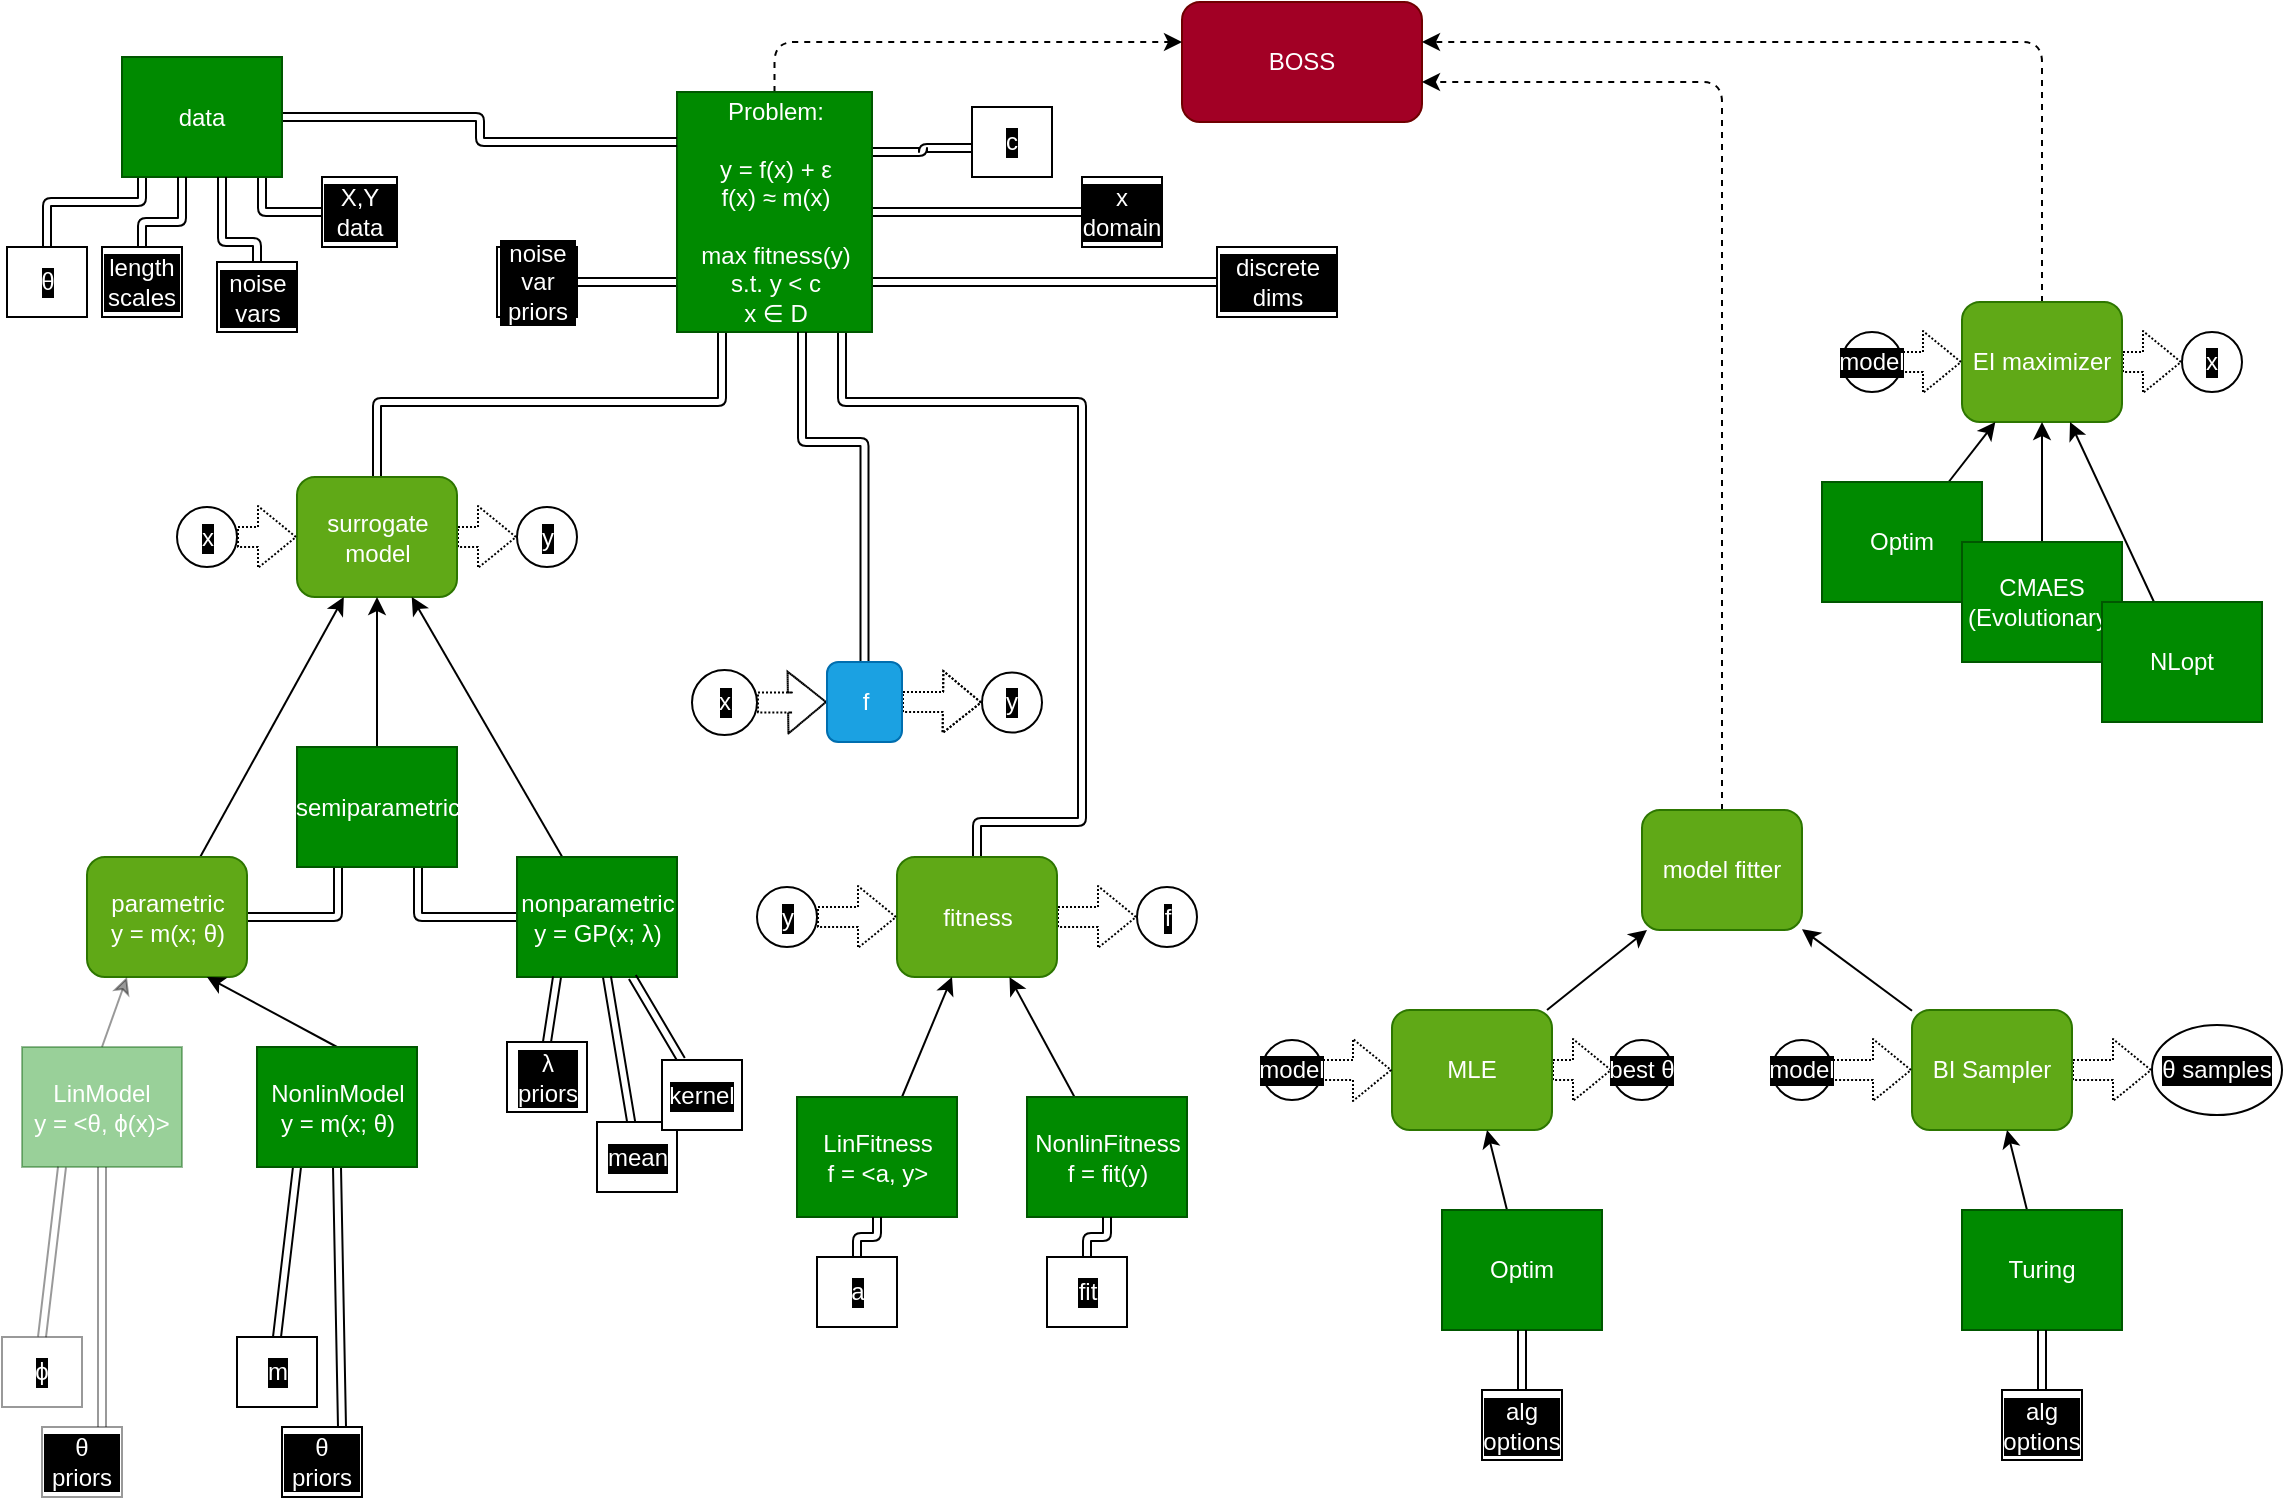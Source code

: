 <mxfile>
    <diagram id="b4evr6afsE_KYcXBCFgj" name="Page-1">
        <mxGraphModel dx="988" dy="720" grid="1" gridSize="10" guides="1" tooltips="1" connect="1" arrows="1" fold="1" page="1" pageScale="1" pageWidth="1169" pageHeight="827" math="0" shadow="0">
            <root>
                <mxCell id="0"/>
                <mxCell id="1" parent="0"/>
                <mxCell id="2" value="BOSS" style="rounded=1;whiteSpace=wrap;html=1;fillColor=#a20025;strokeColor=#6F0000;fontColor=#ffffff;" vertex="1" parent="1">
                    <mxGeometry x="600" y="10" width="120" height="60" as="geometry"/>
                </mxCell>
                <mxCell id="118" style="edgeStyle=orthogonalEdgeStyle;shape=flexArrow;rounded=1;html=1;exitX=1;exitY=0.5;exitDx=0;exitDy=0;entryX=0;entryY=0.5;entryDx=0;entryDy=0;dashed=1;dashPattern=1 1;strokeColor=default;fontColor=#FFFFFF;" edge="1" parent="1" source="6" target="117">
                    <mxGeometry relative="1" as="geometry"/>
                </mxCell>
                <mxCell id="244" style="edgeStyle=orthogonalEdgeStyle;shape=link;rounded=1;html=1;strokeColor=default;fontSize=18;fontColor=#FFFFFF;" edge="1" parent="1" source="6" target="241">
                    <mxGeometry relative="1" as="geometry">
                        <Array as="points">
                            <mxPoint x="498" y="420"/>
                            <mxPoint x="550" y="420"/>
                            <mxPoint x="550" y="210"/>
                            <mxPoint x="430" y="210"/>
                        </Array>
                    </mxGeometry>
                </mxCell>
                <mxCell id="6" value="fitness" style="rounded=1;whiteSpace=wrap;html=1;fillColor=#60a917;fontColor=#ffffff;strokeColor=#2D7600;" vertex="1" parent="1">
                    <mxGeometry x="457.5" y="437.5" width="80" height="60" as="geometry"/>
                </mxCell>
                <mxCell id="141" style="edgeStyle=orthogonalEdgeStyle;shape=flexArrow;rounded=1;html=1;exitX=1;exitY=0.5;exitDx=0;exitDy=0;entryX=0;entryY=0.5;entryDx=0;entryDy=0;dashed=1;dashPattern=1 1;strokeColor=default;fontColor=#FFFFFF;" edge="1" parent="1" source="7" target="138">
                    <mxGeometry relative="1" as="geometry"/>
                </mxCell>
                <mxCell id="242" style="edgeStyle=orthogonalEdgeStyle;rounded=1;html=1;strokeColor=default;fontSize=18;fontColor=#FFFFFF;shape=link;" edge="1" parent="1" source="7" target="241">
                    <mxGeometry relative="1" as="geometry">
                        <Array as="points">
                            <mxPoint x="198" y="210"/>
                            <mxPoint x="370" y="210"/>
                        </Array>
                    </mxGeometry>
                </mxCell>
                <mxCell id="7" value="surrogate model" style="rounded=1;whiteSpace=wrap;html=1;fillColor=#60a917;fontColor=#ffffff;strokeColor=#2D7600;" vertex="1" parent="1">
                    <mxGeometry x="157.5" y="247.5" width="80" height="60" as="geometry"/>
                </mxCell>
                <mxCell id="123" style="edgeStyle=orthogonalEdgeStyle;shape=flexArrow;rounded=1;html=1;exitX=1;exitY=0.5;exitDx=0;exitDy=0;entryX=0;entryY=0.5;entryDx=0;entryDy=0;dashed=1;dashPattern=1 1;strokeColor=default;fontColor=#FFFFFF;" edge="1" parent="1" source="28" target="122">
                    <mxGeometry relative="1" as="geometry"/>
                </mxCell>
                <mxCell id="206" style="edgeStyle=orthogonalEdgeStyle;rounded=1;html=1;dashed=1;strokeColor=default;fontColor=#FFFFFF;" edge="1" parent="1" source="28" target="2">
                    <mxGeometry relative="1" as="geometry">
                        <Array as="points">
                            <mxPoint x="1030" y="30"/>
                        </Array>
                    </mxGeometry>
                </mxCell>
                <mxCell id="28" value="EI maximizer" style="rounded=1;whiteSpace=wrap;html=1;fillColor=#60a917;fontColor=#ffffff;strokeColor=#2D7600;" vertex="1" parent="1">
                    <mxGeometry x="990" y="160" width="80" height="60" as="geometry"/>
                </mxCell>
                <mxCell id="270" style="edgeStyle=orthogonalEdgeStyle;rounded=1;html=1;dashed=1;strokeColor=default;fontSize=18;fontColor=#FFFFFF;" edge="1" parent="1" source="27" target="2">
                    <mxGeometry relative="1" as="geometry">
                        <Array as="points">
                            <mxPoint x="870" y="50"/>
                        </Array>
                    </mxGeometry>
                </mxCell>
                <mxCell id="27" value="model fitter" style="rounded=1;whiteSpace=wrap;html=1;fillColor=#60a917;fontColor=#ffffff;strokeColor=#2D7600;" vertex="1" parent="1">
                    <mxGeometry x="830" y="414" width="80" height="60" as="geometry"/>
                </mxCell>
                <mxCell id="47" style="edgeStyle=none;rounded=1;html=1;strokeColor=default;" edge="1" parent="1" source="43" target="6">
                    <mxGeometry relative="1" as="geometry"/>
                </mxCell>
                <mxCell id="43" value="LinFitness&#10;f = &lt;a, y&gt;" style="rounded=0;whiteSpace=wrap;fillColor=#008a00;fontColor=#ffffff;strokeColor=#005700;" vertex="1" parent="1">
                    <mxGeometry x="407.5" y="557.5" width="80" height="60" as="geometry"/>
                </mxCell>
                <mxCell id="48" style="edgeStyle=none;rounded=1;html=1;strokeColor=default;" edge="1" parent="1" source="44" target="6">
                    <mxGeometry relative="1" as="geometry"/>
                </mxCell>
                <mxCell id="44" value="NonlinFitness&lt;br&gt;f = fit(y)" style="rounded=0;whiteSpace=wrap;html=1;fillColor=#008a00;fontColor=#ffffff;strokeColor=#005700;" vertex="1" parent="1">
                    <mxGeometry x="522.5" y="557.5" width="80" height="60" as="geometry"/>
                </mxCell>
                <mxCell id="56" style="edgeStyle=none;rounded=1;html=1;strokeColor=default;" edge="1" parent="1" source="49" target="7">
                    <mxGeometry relative="1" as="geometry"/>
                </mxCell>
                <mxCell id="58" style="edgeStyle=orthogonalEdgeStyle;shape=link;rounded=1;html=1;strokeColor=default;" edge="1" parent="1" source="49" target="51">
                    <mxGeometry relative="1" as="geometry">
                        <Array as="points">
                            <mxPoint x="218" y="467.5"/>
                        </Array>
                    </mxGeometry>
                </mxCell>
                <mxCell id="49" value="nonparametric&#10;y = GP(x; λ)" style="rounded=0;whiteSpace=wrap;fillColor=#008a00;fontColor=#ffffff;strokeColor=#005700;" vertex="1" parent="1">
                    <mxGeometry x="267.5" y="437.5" width="80" height="60" as="geometry"/>
                </mxCell>
                <mxCell id="55" style="rounded=1;html=1;strokeColor=default;" edge="1" parent="1" source="50" target="7">
                    <mxGeometry relative="1" as="geometry"/>
                </mxCell>
                <mxCell id="57" style="edgeStyle=orthogonalEdgeStyle;rounded=1;html=1;strokeColor=default;shape=link;" edge="1" parent="1" source="50" target="51">
                    <mxGeometry relative="1" as="geometry">
                        <Array as="points">
                            <mxPoint x="178" y="467.5"/>
                        </Array>
                    </mxGeometry>
                </mxCell>
                <mxCell id="50" value="parametric&#10;y = m(x; θ)" style="rounded=1;whiteSpace=wrap;strokeColor=#2D7600;fillColor=#60a917;fontColor=#ffffff;" vertex="1" parent="1">
                    <mxGeometry x="52.5" y="437.5" width="80" height="60" as="geometry"/>
                </mxCell>
                <mxCell id="53" style="rounded=1;html=1;strokeColor=default;" edge="1" parent="1" source="51" target="7">
                    <mxGeometry relative="1" as="geometry"/>
                </mxCell>
                <mxCell id="51" value="semiparametric" style="rounded=0;whiteSpace=wrap;html=1;fillColor=#008a00;fontColor=#ffffff;strokeColor=#005700;" vertex="1" parent="1">
                    <mxGeometry x="157.5" y="382.5" width="80" height="60" as="geometry"/>
                </mxCell>
                <mxCell id="61" style="rounded=1;html=1;strokeColor=default;" edge="1" parent="1" source="59" target="27">
                    <mxGeometry relative="1" as="geometry"/>
                </mxCell>
                <mxCell id="133" style="edgeStyle=orthogonalEdgeStyle;shape=flexArrow;rounded=1;html=1;exitX=1;exitY=0.5;exitDx=0;exitDy=0;entryX=0;entryY=0.5;entryDx=0;entryDy=0;dashed=1;dashPattern=1 1;strokeColor=default;fontColor=#FFFFFF;" edge="1" parent="1" source="59" target="126">
                    <mxGeometry relative="1" as="geometry"/>
                </mxCell>
                <mxCell id="59" value="MLE" style="rounded=1;whiteSpace=wrap;html=1;fillColor=#60a917;strokeColor=#2D7600;fontColor=#ffffff;" vertex="1" parent="1">
                    <mxGeometry x="705" y="514" width="80" height="60" as="geometry"/>
                </mxCell>
                <mxCell id="62" style="edgeStyle=none;rounded=1;html=1;strokeColor=default;" edge="1" parent="1" source="60" target="27">
                    <mxGeometry relative="1" as="geometry"/>
                </mxCell>
                <mxCell id="137" style="edgeStyle=orthogonalEdgeStyle;shape=flexArrow;rounded=1;html=1;exitX=1;exitY=0.5;exitDx=0;exitDy=0;entryX=0;entryY=0.5;entryDx=0;entryDy=0;dashed=1;dashPattern=1 1;strokeColor=default;fontColor=#FFFFFF;" edge="1" parent="1" source="60" target="130">
                    <mxGeometry relative="1" as="geometry"/>
                </mxCell>
                <mxCell id="60" value="BI Sampler" style="rounded=1;whiteSpace=wrap;html=1;fillColor=#60a917;strokeColor=#2D7600;fontColor=#ffffff;" vertex="1" parent="1">
                    <mxGeometry x="965" y="514" width="80" height="60" as="geometry"/>
                </mxCell>
                <mxCell id="235" style="rounded=1;html=1;strokeColor=default;fontColor=#FFFFFF;" edge="1" parent="1" source="71" target="28">
                    <mxGeometry relative="1" as="geometry">
                        <mxPoint x="1013.333" y="220" as="targetPoint"/>
                    </mxGeometry>
                </mxCell>
                <mxCell id="71" value="Optim" style="rounded=0;whiteSpace=wrap;html=1;fillColor=#008a00;fontColor=#ffffff;strokeColor=#005700;" vertex="1" parent="1">
                    <mxGeometry x="920" y="250" width="80" height="60" as="geometry"/>
                </mxCell>
                <mxCell id="74" style="edgeStyle=none;rounded=1;html=1;strokeColor=default;fontColor=#FFFFFF;" edge="1" parent="1" source="73" target="59">
                    <mxGeometry relative="1" as="geometry"/>
                </mxCell>
                <mxCell id="73" value="Optim" style="rounded=0;whiteSpace=wrap;html=1;fillColor=#008a00;fontColor=#ffffff;strokeColor=#005700;" vertex="1" parent="1">
                    <mxGeometry x="730" y="614" width="80" height="60" as="geometry"/>
                </mxCell>
                <mxCell id="236" style="edgeStyle=none;rounded=1;html=1;strokeColor=default;fontColor=#FFFFFF;" edge="1" parent="1" source="75" target="28">
                    <mxGeometry relative="1" as="geometry">
                        <mxPoint x="1037.5" y="220" as="targetPoint"/>
                    </mxGeometry>
                </mxCell>
                <mxCell id="75" value="CMAES (Evolutionary)" style="rounded=0;whiteSpace=wrap;html=1;fillColor=#008a00;fontColor=#ffffff;strokeColor=#005700;" vertex="1" parent="1">
                    <mxGeometry x="990" y="280" width="80" height="60" as="geometry"/>
                </mxCell>
                <mxCell id="237" style="edgeStyle=none;rounded=1;html=1;strokeColor=default;fontColor=#FFFFFF;" edge="1" parent="1" source="76" target="28">
                    <mxGeometry relative="1" as="geometry">
                        <mxPoint x="1052" y="220" as="targetPoint"/>
                    </mxGeometry>
                </mxCell>
                <mxCell id="76" value="NLopt" style="rounded=0;whiteSpace=wrap;html=1;fillColor=#008a00;fontColor=#ffffff;strokeColor=#005700;" vertex="1" parent="1">
                    <mxGeometry x="1060" y="310" width="80" height="60" as="geometry"/>
                </mxCell>
                <mxCell id="82" style="edgeStyle=none;rounded=1;html=1;strokeColor=default;fontColor=#FFFFFF;" edge="1" parent="1" source="81" target="60">
                    <mxGeometry relative="1" as="geometry"/>
                </mxCell>
                <mxCell id="81" value="Turing" style="rounded=0;whiteSpace=wrap;html=1;fillColor=#008a00;fontColor=#ffffff;strokeColor=#005700;" vertex="1" parent="1">
                    <mxGeometry x="990" y="614" width="80" height="60" as="geometry"/>
                </mxCell>
                <mxCell id="106" style="edgeStyle=orthogonalEdgeStyle;shape=link;rounded=1;html=1;strokeColor=default;fontColor=#FFFFFF;" edge="1" parent="1" source="101" target="43">
                    <mxGeometry relative="1" as="geometry"/>
                </mxCell>
                <mxCell id="101" value="a" style="rounded=0;whiteSpace=wrap;labelBackgroundColor=#000000;fontColor=#FFFFFF;" vertex="1" parent="1">
                    <mxGeometry x="417.5" y="637.5" width="40" height="35" as="geometry"/>
                </mxCell>
                <mxCell id="104" style="edgeStyle=orthogonalEdgeStyle;shape=link;rounded=1;html=1;strokeColor=default;fontColor=#FFFFFF;" edge="1" parent="1" source="103" target="44">
                    <mxGeometry relative="1" as="geometry"/>
                </mxCell>
                <mxCell id="103" value="fit" style="rounded=0;whiteSpace=wrap;labelBackgroundColor=#000000;fontColor=#FFFFFF;" vertex="1" parent="1">
                    <mxGeometry x="532.5" y="637.5" width="40" height="35" as="geometry"/>
                </mxCell>
                <mxCell id="186" style="shape=link;rounded=1;html=1;exitX=0.5;exitY=0;exitDx=0;exitDy=0;entryX=0.25;entryY=1;entryDx=0;entryDy=0;strokeColor=default;fontColor=#FFFFFF;" edge="1" parent="1" source="107" target="143">
                    <mxGeometry relative="1" as="geometry"/>
                </mxCell>
                <mxCell id="107" value="m" style="rounded=0;whiteSpace=wrap;labelBackgroundColor=#000000;fontColor=#FFFFFF;" vertex="1" parent="1">
                    <mxGeometry x="127.5" y="677.5" width="40" height="35" as="geometry"/>
                </mxCell>
                <mxCell id="189" style="shape=link;rounded=1;html=1;exitX=0.75;exitY=0;exitDx=0;exitDy=0;entryX=0.5;entryY=1;entryDx=0;entryDy=0;strokeColor=default;fontColor=#FFFFFF;" edge="1" parent="1" source="108" target="143">
                    <mxGeometry relative="1" as="geometry"/>
                </mxCell>
                <mxCell id="108" value="θ priors" style="rounded=0;whiteSpace=wrap;labelBackgroundColor=#000000;fontColor=#FFFFFF;" vertex="1" parent="1">
                    <mxGeometry x="150" y="722.5" width="40" height="35" as="geometry"/>
                </mxCell>
                <mxCell id="116" style="edgeStyle=orthogonalEdgeStyle;shape=flexArrow;rounded=1;html=1;exitX=1;exitY=0.5;exitDx=0;exitDy=0;entryX=0;entryY=0.5;entryDx=0;entryDy=0;dashed=1;dashPattern=1 1;strokeColor=default;fontColor=#FFFFFF;" edge="1" parent="1" source="115" target="6">
                    <mxGeometry relative="1" as="geometry"/>
                </mxCell>
                <mxCell id="115" value="y" style="ellipse;whiteSpace=wrap;html=1;aspect=fixed;labelBackgroundColor=#000000;fontColor=#FFFFFF;" vertex="1" parent="1">
                    <mxGeometry x="387.5" y="452.5" width="30" height="30" as="geometry"/>
                </mxCell>
                <mxCell id="117" value="f" style="ellipse;whiteSpace=wrap;html=1;aspect=fixed;labelBackgroundColor=#000000;fontColor=#FFFFFF;" vertex="1" parent="1">
                    <mxGeometry x="577.5" y="452.5" width="30" height="30" as="geometry"/>
                </mxCell>
                <mxCell id="121" style="edgeStyle=orthogonalEdgeStyle;shape=flexArrow;rounded=1;html=1;exitX=1;exitY=0.5;exitDx=0;exitDy=0;entryX=0;entryY=0.5;entryDx=0;entryDy=0;dashed=1;dashPattern=1 1;strokeColor=default;fontColor=#FFFFFF;" edge="1" parent="1" source="120" target="28">
                    <mxGeometry relative="1" as="geometry"/>
                </mxCell>
                <mxCell id="120" value="model" style="ellipse;whiteSpace=wrap;html=1;aspect=fixed;labelBackgroundColor=#000000;fontColor=#FFFFFF;" vertex="1" parent="1">
                    <mxGeometry x="930" y="175" width="30" height="30" as="geometry"/>
                </mxCell>
                <mxCell id="122" value="x" style="ellipse;whiteSpace=wrap;html=1;aspect=fixed;labelBackgroundColor=#000000;fontColor=#FFFFFF;" vertex="1" parent="1">
                    <mxGeometry x="1100" y="175" width="30" height="30" as="geometry"/>
                </mxCell>
                <mxCell id="132" style="edgeStyle=orthogonalEdgeStyle;shape=flexArrow;rounded=1;html=1;exitX=1;exitY=0.5;exitDx=0;exitDy=0;entryX=0;entryY=0.5;entryDx=0;entryDy=0;dashed=1;dashPattern=1 1;strokeColor=default;fontColor=#FFFFFF;" edge="1" parent="1" source="124" target="59">
                    <mxGeometry relative="1" as="geometry"/>
                </mxCell>
                <mxCell id="124" value="model" style="ellipse;whiteSpace=wrap;html=1;aspect=fixed;labelBackgroundColor=#000000;fontColor=#FFFFFF;" vertex="1" parent="1">
                    <mxGeometry x="640" y="529" width="30" height="30" as="geometry"/>
                </mxCell>
                <mxCell id="135" style="edgeStyle=orthogonalEdgeStyle;shape=flexArrow;rounded=1;html=1;exitX=1;exitY=0.5;exitDx=0;exitDy=0;entryX=0;entryY=0.5;entryDx=0;entryDy=0;dashed=1;dashPattern=1 1;strokeColor=default;fontColor=#FFFFFF;" edge="1" parent="1" source="125" target="60">
                    <mxGeometry relative="1" as="geometry"/>
                </mxCell>
                <mxCell id="125" value="model" style="ellipse;whiteSpace=wrap;html=1;aspect=fixed;labelBackgroundColor=#000000;fontColor=#FFFFFF;" vertex="1" parent="1">
                    <mxGeometry x="895" y="529" width="30" height="30" as="geometry"/>
                </mxCell>
                <mxCell id="126" value="best θ" style="ellipse;whiteSpace=wrap;aspect=fixed;labelBackgroundColor=#000000;fontColor=#FFFFFF;" vertex="1" parent="1">
                    <mxGeometry x="815" y="529" width="30" height="30" as="geometry"/>
                </mxCell>
                <mxCell id="130" value="θ samples" style="ellipse;whiteSpace=wrap;html=1;labelBackgroundColor=#000000;fontColor=#FFFFFF;" vertex="1" parent="1">
                    <mxGeometry x="1085" y="521.5" width="65" height="45" as="geometry"/>
                </mxCell>
                <mxCell id="138" value="y" style="ellipse;whiteSpace=wrap;html=1;aspect=fixed;labelBackgroundColor=#000000;fontColor=#FFFFFF;" vertex="1" parent="1">
                    <mxGeometry x="267.5" y="262.5" width="30" height="30" as="geometry"/>
                </mxCell>
                <mxCell id="140" style="edgeStyle=orthogonalEdgeStyle;shape=flexArrow;rounded=1;html=1;exitX=1;exitY=0.5;exitDx=0;exitDy=0;entryX=0;entryY=0.5;entryDx=0;entryDy=0;dashed=1;dashPattern=1 1;strokeColor=default;fontColor=#FFFFFF;" edge="1" parent="1" source="139" target="7">
                    <mxGeometry relative="1" as="geometry"/>
                </mxCell>
                <mxCell id="139" value="x" style="ellipse;whiteSpace=wrap;html=1;aspect=fixed;labelBackgroundColor=#000000;fontColor=#FFFFFF;" vertex="1" parent="1">
                    <mxGeometry x="97.5" y="262.5" width="30" height="30" as="geometry"/>
                </mxCell>
                <mxCell id="179" style="rounded=1;html=1;exitX=0.5;exitY=0;exitDx=0;exitDy=0;entryX=0.25;entryY=1;entryDx=0;entryDy=0;strokeColor=default;fontColor=#FFFFFF;opacity=40;" edge="1" parent="1" source="142" target="50">
                    <mxGeometry relative="1" as="geometry"/>
                </mxCell>
                <mxCell id="142" value="LinModel&#10;y = &lt;θ, ϕ(x)&gt;" style="rounded=0;whiteSpace=wrap;fillColor=#008a00;fontColor=#ffffff;strokeColor=#005700;opacity=40;" vertex="1" parent="1">
                    <mxGeometry x="20" y="532.5" width="80" height="60" as="geometry"/>
                </mxCell>
                <mxCell id="180" style="edgeStyle=none;rounded=1;html=1;exitX=0.5;exitY=0;exitDx=0;exitDy=0;entryX=0.75;entryY=1;entryDx=0;entryDy=0;strokeColor=default;fontColor=#FFFFFF;" edge="1" parent="1" source="143" target="50">
                    <mxGeometry relative="1" as="geometry"/>
                </mxCell>
                <mxCell id="143" value="NonlinModel&lt;br&gt;y = m(x; θ)" style="rounded=0;whiteSpace=wrap;html=1;fillColor=#008a00;fontColor=#ffffff;strokeColor=#005700;" vertex="1" parent="1">
                    <mxGeometry x="137.5" y="532.5" width="80" height="60" as="geometry"/>
                </mxCell>
                <mxCell id="190" style="shape=link;rounded=1;html=1;exitX=0.5;exitY=0;exitDx=0;exitDy=0;entryX=0.25;entryY=1;entryDx=0;entryDy=0;strokeColor=default;fontColor=#FFFFFF;opacity=40;" edge="1" parent="1" source="147" target="142">
                    <mxGeometry relative="1" as="geometry"/>
                </mxCell>
                <mxCell id="147" value="ϕ" style="rounded=0;whiteSpace=wrap;labelBackgroundColor=#000000;fontColor=#FFFFFF;opacity=40;" vertex="1" parent="1">
                    <mxGeometry x="10" y="677.5" width="40" height="35" as="geometry"/>
                </mxCell>
                <mxCell id="192" style="shape=link;rounded=1;html=1;exitX=0.75;exitY=0;exitDx=0;exitDy=0;entryX=0.5;entryY=1;entryDx=0;entryDy=0;strokeColor=default;fontColor=#FFFFFF;opacity=40;" edge="1" parent="1" source="150" target="142">
                    <mxGeometry relative="1" as="geometry"/>
                </mxCell>
                <mxCell id="150" value="θ priors" style="rounded=0;whiteSpace=wrap;labelBackgroundColor=#000000;fontColor=#FFFFFF;opacity=40;" vertex="1" parent="1">
                    <mxGeometry x="30" y="722.5" width="40" height="35" as="geometry"/>
                </mxCell>
                <mxCell id="194" style="shape=link;rounded=1;html=1;exitX=0.5;exitY=0;exitDx=0;exitDy=0;entryX=0.25;entryY=1;entryDx=0;entryDy=0;strokeColor=default;fontColor=#FFFFFF;" edge="1" parent="1" source="155" target="49">
                    <mxGeometry relative="1" as="geometry"/>
                </mxCell>
                <mxCell id="155" value="λ&#10;priors" style="rounded=0;whiteSpace=wrap;labelBackgroundColor=#000000;fontColor=#FFFFFF;" vertex="1" parent="1">
                    <mxGeometry x="262.5" y="530" width="40" height="35" as="geometry"/>
                </mxCell>
                <mxCell id="255" style="edgeStyle=orthogonalEdgeStyle;shape=link;rounded=1;html=1;strokeColor=default;fontSize=18;fontColor=#FFFFFF;" edge="1" parent="1" source="157" target="241">
                    <mxGeometry relative="1" as="geometry">
                        <Array as="points">
                            <mxPoint x="330" y="150"/>
                            <mxPoint x="330" y="150"/>
                        </Array>
                    </mxGeometry>
                </mxCell>
                <mxCell id="157" value="noise var priors" style="rounded=0;whiteSpace=wrap;labelBackgroundColor=#000000;fontColor=#FFFFFF;" vertex="1" parent="1">
                    <mxGeometry x="257.5" y="132.5" width="40" height="35" as="geometry"/>
                </mxCell>
                <mxCell id="257" style="edgeStyle=orthogonalEdgeStyle;shape=link;rounded=1;html=1;strokeColor=default;fontSize=18;fontColor=#FFFFFF;" edge="1" parent="1" source="158" target="256">
                    <mxGeometry relative="1" as="geometry">
                        <Array as="points">
                            <mxPoint x="140" y="115"/>
                        </Array>
                    </mxGeometry>
                </mxCell>
                <mxCell id="158" value="X,Y data" style="rounded=0;whiteSpace=wrap;labelBackgroundColor=#000000;fontColor=#FFFFFF;" vertex="1" parent="1">
                    <mxGeometry x="170" y="97.5" width="37.5" height="35" as="geometry"/>
                </mxCell>
                <mxCell id="258" style="edgeStyle=orthogonalEdgeStyle;shape=link;rounded=1;html=1;strokeColor=default;fontSize=18;fontColor=#FFFFFF;" edge="1" parent="1" source="160" target="256">
                    <mxGeometry relative="1" as="geometry">
                        <Array as="points">
                            <mxPoint x="33" y="110"/>
                            <mxPoint x="80" y="110"/>
                        </Array>
                    </mxGeometry>
                </mxCell>
                <mxCell id="160" value="θ" style="rounded=0;whiteSpace=wrap;labelBackgroundColor=#000000;fontColor=#FFFFFF;" vertex="1" parent="1">
                    <mxGeometry x="12.5" y="132.5" width="40" height="35" as="geometry"/>
                </mxCell>
                <mxCell id="249" style="edgeStyle=orthogonalEdgeStyle;shape=link;rounded=1;html=1;strokeColor=default;fontSize=18;fontColor=#FFFFFF;" edge="1" parent="1" source="166" target="241">
                    <mxGeometry relative="1" as="geometry">
                        <Array as="points">
                            <mxPoint x="570.5" y="115"/>
                        </Array>
                    </mxGeometry>
                </mxCell>
                <mxCell id="166" value="x domain" style="rounded=0;whiteSpace=wrap;labelBackgroundColor=#000000;fontColor=#FFFFFF;" vertex="1" parent="1">
                    <mxGeometry x="550" y="97.5" width="40" height="35" as="geometry"/>
                </mxCell>
                <mxCell id="176" style="edgeStyle=orthogonalEdgeStyle;shape=link;rounded=1;html=1;strokeColor=default;fontColor=#FFFFFF;" edge="1" parent="1" source="175" target="73">
                    <mxGeometry relative="1" as="geometry"/>
                </mxCell>
                <mxCell id="175" value="alg options" style="rounded=0;whiteSpace=wrap;labelBackgroundColor=#000000;fontColor=#FFFFFF;" vertex="1" parent="1">
                    <mxGeometry x="750" y="704" width="40" height="35" as="geometry"/>
                </mxCell>
                <mxCell id="178" style="edgeStyle=orthogonalEdgeStyle;shape=link;rounded=1;html=1;strokeColor=default;fontColor=#FFFFFF;" edge="1" parent="1" source="177" target="81">
                    <mxGeometry relative="1" as="geometry"/>
                </mxCell>
                <mxCell id="177" value="alg options" style="rounded=0;whiteSpace=wrap;labelBackgroundColor=#000000;fontColor=#FFFFFF;" vertex="1" parent="1">
                    <mxGeometry x="1010" y="704" width="40" height="35" as="geometry"/>
                </mxCell>
                <mxCell id="252" style="edgeStyle=orthogonalEdgeStyle;shape=flexArrow;rounded=1;html=1;entryX=0;entryY=0.5;entryDx=0;entryDy=0;strokeColor=default;fontSize=18;fontColor=#FFFFFF;dashed=1;dashPattern=1 1;" edge="1" parent="1" source="214" target="251">
                    <mxGeometry relative="1" as="geometry"/>
                </mxCell>
                <mxCell id="214" value="x" style="ellipse;whiteSpace=wrap;html=1;aspect=fixed;labelBackgroundColor=#000000;fontColor=#FFFFFF;" vertex="1" parent="1">
                    <mxGeometry x="355" y="344" width="32.5" height="32.5" as="geometry"/>
                </mxCell>
                <mxCell id="215" value="y" style="ellipse;whiteSpace=wrap;html=1;aspect=fixed;labelBackgroundColor=#000000;fontColor=#FFFFFF;" vertex="1" parent="1">
                    <mxGeometry x="500" y="345.25" width="30" height="30" as="geometry"/>
                </mxCell>
                <mxCell id="248" style="edgeStyle=orthogonalEdgeStyle;shape=link;rounded=1;html=1;strokeColor=default;fontSize=18;fontColor=#FFFFFF;" edge="1" parent="1" source="219" target="241">
                    <mxGeometry relative="1" as="geometry">
                        <Array as="points">
                            <mxPoint x="470.5" y="83"/>
                            <mxPoint x="470.5" y="85"/>
                        </Array>
                    </mxGeometry>
                </mxCell>
                <mxCell id="219" value="c" style="rounded=0;whiteSpace=wrap;labelBackgroundColor=#000000;fontColor=#FFFFFF;" vertex="1" parent="1">
                    <mxGeometry x="495" y="62.5" width="40" height="35" as="geometry"/>
                </mxCell>
                <mxCell id="250" style="edgeStyle=orthogonalEdgeStyle;shape=link;rounded=1;html=1;strokeColor=default;fontSize=18;fontColor=#FFFFFF;" edge="1" parent="1" source="225" target="241">
                    <mxGeometry relative="1" as="geometry">
                        <Array as="points">
                            <mxPoint x="647.5" y="135"/>
                        </Array>
                    </mxGeometry>
                </mxCell>
                <mxCell id="225" value="discrete dims" style="rounded=0;whiteSpace=wrap;labelBackgroundColor=#000000;fontColor=#FFFFFF;" vertex="1" parent="1">
                    <mxGeometry x="617.5" y="132.5" width="60" height="35" as="geometry"/>
                </mxCell>
                <mxCell id="246" style="edgeStyle=orthogonalEdgeStyle;rounded=1;html=1;strokeColor=default;fontSize=18;fontColor=#FFFFFF;dashed=1;" edge="1" parent="1" source="241" target="2">
                    <mxGeometry relative="1" as="geometry">
                        <Array as="points">
                            <mxPoint x="396" y="30"/>
                        </Array>
                    </mxGeometry>
                </mxCell>
                <mxCell id="241" value="Problem:&#10;&#10;y = f(x) + ε&#10;f(x) ≈ m(x)&#10;&#10;max fitness(y)&#10;s.t. y &lt; c&#10;x ∈ D" style="rounded=0;whiteSpace=wrap;fillColor=#008a00;fontColor=#ffffff;strokeColor=#005700;" vertex="1" parent="1">
                    <mxGeometry x="347.5" y="55" width="97.5" height="120" as="geometry"/>
                </mxCell>
                <mxCell id="253" style="edgeStyle=orthogonalEdgeStyle;shape=flexArrow;rounded=1;html=1;entryX=0;entryY=0.5;entryDx=0;entryDy=0;dashed=1;dashPattern=1 1;strokeColor=default;fontSize=18;fontColor=#FFFFFF;" edge="1" parent="1" source="251" target="215">
                    <mxGeometry relative="1" as="geometry"/>
                </mxCell>
                <mxCell id="254" style="edgeStyle=orthogonalEdgeStyle;shape=link;rounded=1;html=1;strokeColor=default;fontSize=18;fontColor=#FFFFFF;" edge="1" parent="1" source="251" target="241">
                    <mxGeometry relative="1" as="geometry">
                        <Array as="points">
                            <mxPoint x="441" y="230"/>
                            <mxPoint x="410" y="230"/>
                        </Array>
                    </mxGeometry>
                </mxCell>
                <mxCell id="251" value="f" style="rounded=1;whiteSpace=wrap;html=1;fillColor=#1ba1e2;fontColor=#ffffff;strokeColor=#006EAF;" vertex="1" parent="1">
                    <mxGeometry x="422.5" y="340" width="37.5" height="40" as="geometry"/>
                </mxCell>
                <mxCell id="259" style="edgeStyle=orthogonalEdgeStyle;shape=link;rounded=1;html=1;strokeColor=default;fontSize=18;fontColor=#FFFFFF;" edge="1" parent="1" source="256" target="241">
                    <mxGeometry relative="1" as="geometry">
                        <Array as="points">
                            <mxPoint x="249" y="68"/>
                            <mxPoint x="249" y="80"/>
                        </Array>
                    </mxGeometry>
                </mxCell>
                <mxCell id="256" value="data" style="rounded=0;whiteSpace=wrap;html=1;fillColor=#008a00;fontColor=#ffffff;strokeColor=#005700;" vertex="1" parent="1">
                    <mxGeometry x="70" y="37.5" width="80" height="60" as="geometry"/>
                </mxCell>
                <mxCell id="274" style="edgeStyle=none;shape=link;rounded=1;html=1;strokeColor=default;fontSize=18;fontColor=#FFFFFF;" edge="1" parent="1" source="271" target="49">
                    <mxGeometry relative="1" as="geometry"/>
                </mxCell>
                <mxCell id="271" value="mean" style="rounded=0;whiteSpace=wrap;labelBackgroundColor=#000000;fontColor=#FFFFFF;" vertex="1" parent="1">
                    <mxGeometry x="307.5" y="570" width="40" height="35" as="geometry"/>
                </mxCell>
                <mxCell id="273" style="rounded=1;html=1;strokeColor=default;fontSize=18;fontColor=#FFFFFF;shape=link;" edge="1" parent="1" source="272" target="49">
                    <mxGeometry relative="1" as="geometry"/>
                </mxCell>
                <mxCell id="272" value="kernel" style="rounded=0;whiteSpace=wrap;labelBackgroundColor=#000000;fontColor=#FFFFFF;" vertex="1" parent="1">
                    <mxGeometry x="340" y="539" width="40" height="35" as="geometry"/>
                </mxCell>
                <mxCell id="277" style="edgeStyle=orthogonalEdgeStyle;shape=link;rounded=1;html=1;strokeColor=default;fontSize=18;fontColor=#FFFFFF;" edge="1" parent="1" source="275" target="256">
                    <mxGeometry relative="1" as="geometry">
                        <Array as="points">
                            <mxPoint x="80" y="120"/>
                            <mxPoint x="100" y="120"/>
                        </Array>
                    </mxGeometry>
                </mxCell>
                <mxCell id="275" value="length scales" style="rounded=0;whiteSpace=wrap;labelBackgroundColor=#000000;fontColor=#FFFFFF;" vertex="1" parent="1">
                    <mxGeometry x="60" y="132.5" width="40" height="35" as="geometry"/>
                </mxCell>
                <mxCell id="278" style="edgeStyle=orthogonalEdgeStyle;shape=link;rounded=1;html=1;strokeColor=default;fontSize=18;fontColor=#FFFFFF;" edge="1" parent="1" source="276" target="256">
                    <mxGeometry relative="1" as="geometry">
                        <Array as="points">
                            <mxPoint x="138" y="130"/>
                            <mxPoint x="120" y="130"/>
                        </Array>
                    </mxGeometry>
                </mxCell>
                <mxCell id="276" value="noise vars" style="rounded=0;whiteSpace=wrap;labelBackgroundColor=#000000;fontColor=#FFFFFF;" vertex="1" parent="1">
                    <mxGeometry x="117.5" y="140" width="40" height="35" as="geometry"/>
                </mxCell>
            </root>
        </mxGraphModel>
    </diagram>
</mxfile>